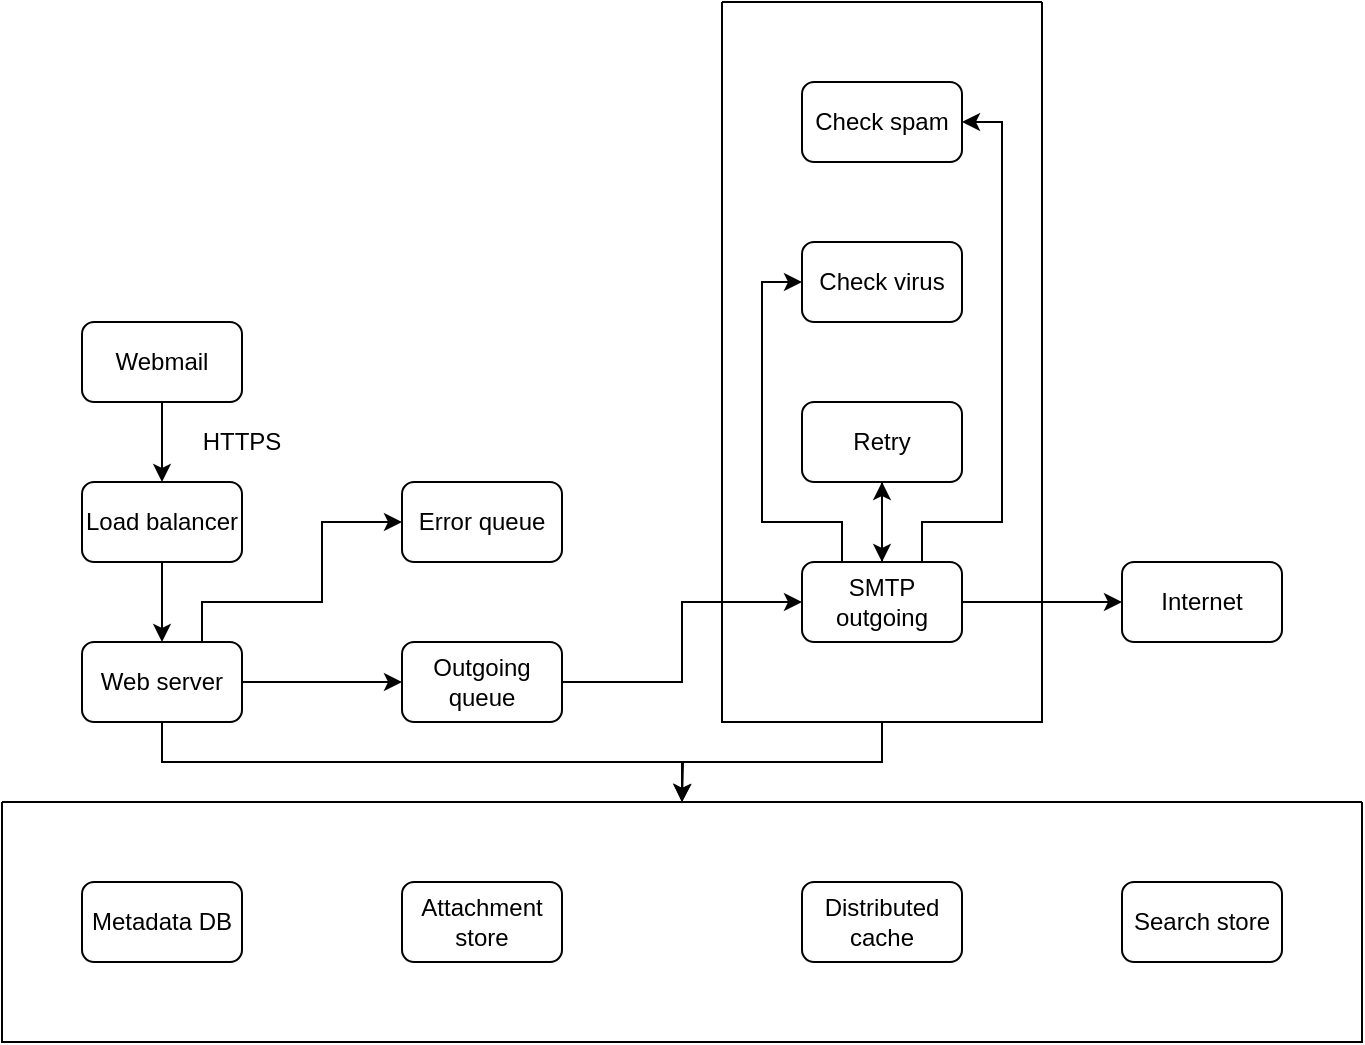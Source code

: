 <mxfile version="24.3.1" type="device">
  <diagram id="YrfzH3xwVrYN7FTBeiER" name="Page-1">
    <mxGraphModel dx="882" dy="578" grid="1" gridSize="10" guides="1" tooltips="1" connect="1" arrows="1" fold="1" page="1" pageScale="1" pageWidth="850" pageHeight="1100" math="0" shadow="0">
      <root>
        <mxCell id="0" />
        <mxCell id="1" parent="0" />
        <mxCell id="W2C-pqZ3fu2_AHB15Ob1-2" value="Metadata DB" style="rounded=1;whiteSpace=wrap;html=1;" parent="1" vertex="1">
          <mxGeometry x="120" y="480" width="80" height="40" as="geometry" />
        </mxCell>
        <mxCell id="W2C-pqZ3fu2_AHB15Ob1-3" value="Attachment store" style="rounded=1;whiteSpace=wrap;html=1;" parent="1" vertex="1">
          <mxGeometry x="280" y="480" width="80" height="40" as="geometry" />
        </mxCell>
        <mxCell id="W2C-pqZ3fu2_AHB15Ob1-4" value="Distributed cache" style="rounded=1;whiteSpace=wrap;html=1;" parent="1" vertex="1">
          <mxGeometry x="480" y="480" width="80" height="40" as="geometry" />
        </mxCell>
        <mxCell id="W2C-pqZ3fu2_AHB15Ob1-5" value="Search store" style="rounded=1;whiteSpace=wrap;html=1;" parent="1" vertex="1">
          <mxGeometry x="640" y="480" width="80" height="40" as="geometry" />
        </mxCell>
        <mxCell id="W2C-pqZ3fu2_AHB15Ob1-12" value="" style="swimlane;startSize=0;" parent="1" vertex="1">
          <mxGeometry x="80" y="440" width="680" height="120" as="geometry" />
        </mxCell>
        <mxCell id="EYAoF9VQQBNejwMc4ofB-10" style="edgeStyle=orthogonalEdgeStyle;rounded=0;orthogonalLoop=1;jettySize=auto;html=1;exitX=0.5;exitY=1;exitDx=0;exitDy=0;entryX=0.5;entryY=0;entryDx=0;entryDy=0;" edge="1" parent="1" source="EYAoF9VQQBNejwMc4ofB-1" target="EYAoF9VQQBNejwMc4ofB-2">
          <mxGeometry relative="1" as="geometry" />
        </mxCell>
        <mxCell id="EYAoF9VQQBNejwMc4ofB-1" value="Load balancer" style="rounded=1;whiteSpace=wrap;html=1;" vertex="1" parent="1">
          <mxGeometry x="120" y="280" width="80" height="40" as="geometry" />
        </mxCell>
        <mxCell id="EYAoF9VQQBNejwMc4ofB-7" style="edgeStyle=orthogonalEdgeStyle;rounded=0;orthogonalLoop=1;jettySize=auto;html=1;exitX=1;exitY=0.5;exitDx=0;exitDy=0;entryX=0;entryY=0.5;entryDx=0;entryDy=0;" edge="1" parent="1" source="EYAoF9VQQBNejwMc4ofB-2" target="EYAoF9VQQBNejwMc4ofB-5">
          <mxGeometry relative="1" as="geometry" />
        </mxCell>
        <mxCell id="EYAoF9VQQBNejwMc4ofB-12" style="edgeStyle=orthogonalEdgeStyle;rounded=0;orthogonalLoop=1;jettySize=auto;html=1;exitX=0.75;exitY=0;exitDx=0;exitDy=0;entryX=0;entryY=0.5;entryDx=0;entryDy=0;" edge="1" parent="1" source="EYAoF9VQQBNejwMc4ofB-2" target="EYAoF9VQQBNejwMc4ofB-6">
          <mxGeometry relative="1" as="geometry">
            <Array as="points">
              <mxPoint x="180" y="340" />
              <mxPoint x="240" y="340" />
              <mxPoint x="240" y="300" />
            </Array>
          </mxGeometry>
        </mxCell>
        <mxCell id="EYAoF9VQQBNejwMc4ofB-25" style="edgeStyle=orthogonalEdgeStyle;rounded=0;orthogonalLoop=1;jettySize=auto;html=1;exitX=0.5;exitY=1;exitDx=0;exitDy=0;entryX=0.5;entryY=0;entryDx=0;entryDy=0;" edge="1" parent="1" source="EYAoF9VQQBNejwMc4ofB-2" target="W2C-pqZ3fu2_AHB15Ob1-12">
          <mxGeometry relative="1" as="geometry" />
        </mxCell>
        <mxCell id="EYAoF9VQQBNejwMc4ofB-2" value="Web server" style="rounded=1;whiteSpace=wrap;html=1;" vertex="1" parent="1">
          <mxGeometry x="120" y="360" width="80" height="40" as="geometry" />
        </mxCell>
        <mxCell id="EYAoF9VQQBNejwMc4ofB-9" style="edgeStyle=orthogonalEdgeStyle;rounded=0;orthogonalLoop=1;jettySize=auto;html=1;exitX=0.5;exitY=1;exitDx=0;exitDy=0;entryX=0.5;entryY=0;entryDx=0;entryDy=0;" edge="1" parent="1" source="EYAoF9VQQBNejwMc4ofB-3" target="EYAoF9VQQBNejwMc4ofB-1">
          <mxGeometry relative="1" as="geometry" />
        </mxCell>
        <mxCell id="EYAoF9VQQBNejwMc4ofB-3" value="Webmail" style="rounded=1;whiteSpace=wrap;html=1;" vertex="1" parent="1">
          <mxGeometry x="120" y="200" width="80" height="40" as="geometry" />
        </mxCell>
        <mxCell id="EYAoF9VQQBNejwMc4ofB-19" style="edgeStyle=orthogonalEdgeStyle;rounded=0;orthogonalLoop=1;jettySize=auto;html=1;exitX=1;exitY=0.5;exitDx=0;exitDy=0;entryX=0;entryY=0.5;entryDx=0;entryDy=0;" edge="1" parent="1" source="EYAoF9VQQBNejwMc4ofB-5" target="EYAoF9VQQBNejwMc4ofB-18">
          <mxGeometry relative="1" as="geometry" />
        </mxCell>
        <mxCell id="EYAoF9VQQBNejwMc4ofB-5" value="Outgoing queue" style="rounded=1;whiteSpace=wrap;html=1;" vertex="1" parent="1">
          <mxGeometry x="280" y="360" width="80" height="40" as="geometry" />
        </mxCell>
        <mxCell id="EYAoF9VQQBNejwMc4ofB-6" value="Error queue" style="rounded=1;whiteSpace=wrap;html=1;" vertex="1" parent="1">
          <mxGeometry x="280" y="280" width="80" height="40" as="geometry" />
        </mxCell>
        <mxCell id="EYAoF9VQQBNejwMc4ofB-26" style="edgeStyle=orthogonalEdgeStyle;rounded=0;orthogonalLoop=1;jettySize=auto;html=1;exitX=0.5;exitY=1;exitDx=0;exitDy=0;" edge="1" parent="1" source="EYAoF9VQQBNejwMc4ofB-11">
          <mxGeometry relative="1" as="geometry">
            <mxPoint x="420" y="440" as="targetPoint" />
          </mxGeometry>
        </mxCell>
        <mxCell id="EYAoF9VQQBNejwMc4ofB-11" value="" style="swimlane;startSize=0;" vertex="1" parent="1">
          <mxGeometry x="440" y="40" width="160" height="360" as="geometry" />
        </mxCell>
        <mxCell id="EYAoF9VQQBNejwMc4ofB-13" value="Check virus" style="rounded=1;whiteSpace=wrap;html=1;" vertex="1" parent="EYAoF9VQQBNejwMc4ofB-11">
          <mxGeometry x="40" y="120" width="80" height="40" as="geometry" />
        </mxCell>
        <mxCell id="EYAoF9VQQBNejwMc4ofB-14" value="Check spam" style="rounded=1;whiteSpace=wrap;html=1;" vertex="1" parent="EYAoF9VQQBNejwMc4ofB-11">
          <mxGeometry x="40" y="40" width="80" height="40" as="geometry" />
        </mxCell>
        <mxCell id="EYAoF9VQQBNejwMc4ofB-22" style="edgeStyle=orthogonalEdgeStyle;rounded=0;orthogonalLoop=1;jettySize=auto;html=1;exitX=0.5;exitY=1;exitDx=0;exitDy=0;entryX=0.5;entryY=0;entryDx=0;entryDy=0;" edge="1" parent="EYAoF9VQQBNejwMc4ofB-11" source="EYAoF9VQQBNejwMc4ofB-17" target="EYAoF9VQQBNejwMc4ofB-18">
          <mxGeometry relative="1" as="geometry" />
        </mxCell>
        <mxCell id="EYAoF9VQQBNejwMc4ofB-17" value="Retry" style="rounded=1;whiteSpace=wrap;html=1;" vertex="1" parent="EYAoF9VQQBNejwMc4ofB-11">
          <mxGeometry x="40" y="200" width="80" height="40" as="geometry" />
        </mxCell>
        <mxCell id="EYAoF9VQQBNejwMc4ofB-21" style="edgeStyle=orthogonalEdgeStyle;rounded=0;orthogonalLoop=1;jettySize=auto;html=1;exitX=0.5;exitY=0;exitDx=0;exitDy=0;entryX=0.5;entryY=1;entryDx=0;entryDy=0;" edge="1" parent="EYAoF9VQQBNejwMc4ofB-11" source="EYAoF9VQQBNejwMc4ofB-18" target="EYAoF9VQQBNejwMc4ofB-17">
          <mxGeometry relative="1" as="geometry" />
        </mxCell>
        <mxCell id="EYAoF9VQQBNejwMc4ofB-23" style="edgeStyle=orthogonalEdgeStyle;rounded=0;orthogonalLoop=1;jettySize=auto;html=1;exitX=0.25;exitY=0;exitDx=0;exitDy=0;entryX=0;entryY=0.5;entryDx=0;entryDy=0;" edge="1" parent="EYAoF9VQQBNejwMc4ofB-11" source="EYAoF9VQQBNejwMc4ofB-18" target="EYAoF9VQQBNejwMc4ofB-13">
          <mxGeometry relative="1" as="geometry">
            <Array as="points">
              <mxPoint x="60" y="260" />
              <mxPoint x="20" y="260" />
              <mxPoint x="20" y="140" />
            </Array>
          </mxGeometry>
        </mxCell>
        <mxCell id="EYAoF9VQQBNejwMc4ofB-24" style="edgeStyle=orthogonalEdgeStyle;rounded=0;orthogonalLoop=1;jettySize=auto;html=1;exitX=0.75;exitY=0;exitDx=0;exitDy=0;entryX=1;entryY=0.5;entryDx=0;entryDy=0;" edge="1" parent="EYAoF9VQQBNejwMc4ofB-11" source="EYAoF9VQQBNejwMc4ofB-18" target="EYAoF9VQQBNejwMc4ofB-14">
          <mxGeometry relative="1" as="geometry">
            <Array as="points">
              <mxPoint x="100" y="260" />
              <mxPoint x="140" y="260" />
              <mxPoint x="140" y="60" />
            </Array>
          </mxGeometry>
        </mxCell>
        <mxCell id="EYAoF9VQQBNejwMc4ofB-18" value="SMTP outgoing" style="rounded=1;whiteSpace=wrap;html=1;" vertex="1" parent="EYAoF9VQQBNejwMc4ofB-11">
          <mxGeometry x="40" y="280" width="80" height="40" as="geometry" />
        </mxCell>
        <mxCell id="EYAoF9VQQBNejwMc4ofB-15" value="Internet" style="rounded=1;whiteSpace=wrap;html=1;" vertex="1" parent="1">
          <mxGeometry x="640" y="320" width="80" height="40" as="geometry" />
        </mxCell>
        <mxCell id="EYAoF9VQQBNejwMc4ofB-20" style="edgeStyle=orthogonalEdgeStyle;rounded=0;orthogonalLoop=1;jettySize=auto;html=1;exitX=1;exitY=0.5;exitDx=0;exitDy=0;" edge="1" parent="1" source="EYAoF9VQQBNejwMc4ofB-18" target="EYAoF9VQQBNejwMc4ofB-15">
          <mxGeometry relative="1" as="geometry" />
        </mxCell>
        <mxCell id="EYAoF9VQQBNejwMc4ofB-28" value="HTTPS" style="text;html=1;align=center;verticalAlign=middle;whiteSpace=wrap;rounded=0;" vertex="1" parent="1">
          <mxGeometry x="160" y="240" width="80" height="40" as="geometry" />
        </mxCell>
      </root>
    </mxGraphModel>
  </diagram>
</mxfile>
